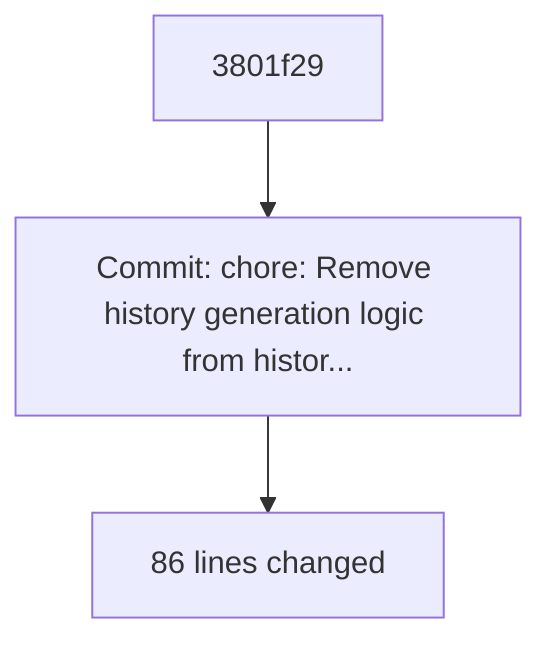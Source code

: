 graph TD
    A["3801f29"] --> B["Commit: chore: Remove history generation logic from histor..."]
    B --> C["86 lines changed"]
    
    %% This is a placeholder Mermaid diagram
    %% Will be replaced with AI-generated structure diagrams